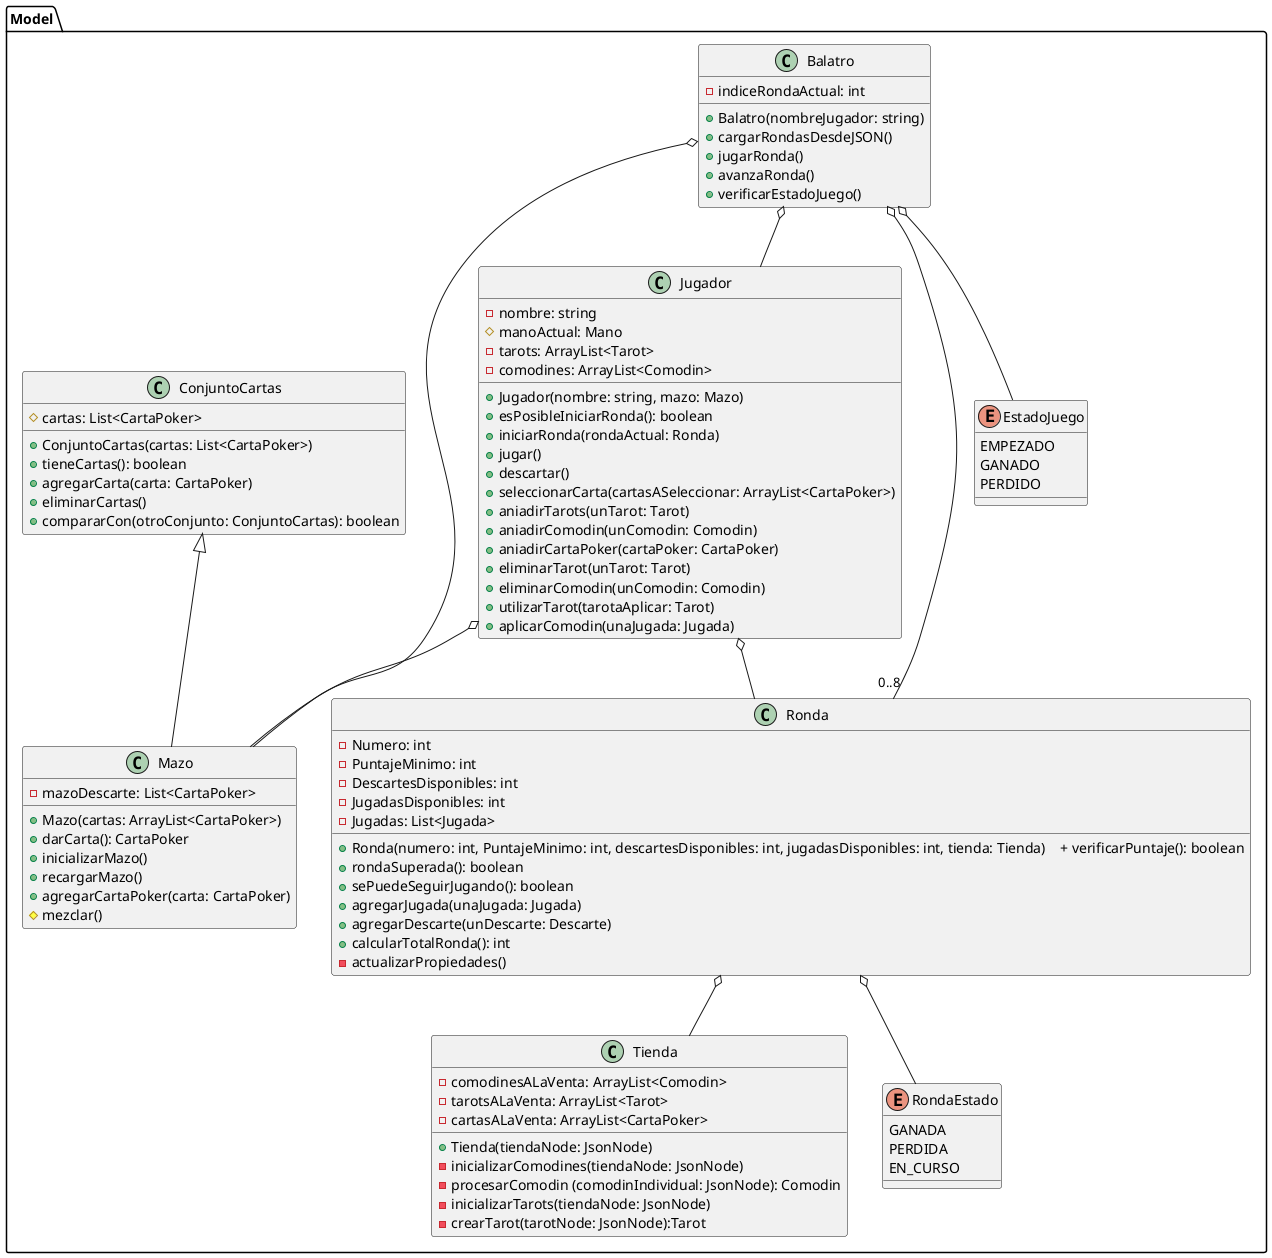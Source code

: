 @startuml

package Model {

class Balatro {
    - indiceRondaActual: int

    + Balatro(nombreJugador: string)
    + cargarRondasDesdeJSON()
    + jugarRonda()
    + avanzaRonda()
    + verificarEstadoJuego()
}

class Mazo {
   - mazoDescarte: List<CartaPoker>

   + Mazo(cartas: ArrayList<CartaPoker>)
   + darCarta(): CartaPoker
   + inicializarMazo()
   + recargarMazo()
   + agregarCartaPoker(carta: CartaPoker)
   # mezclar()
}

class ConjuntoCartas{
   # cartas: List<CartaPoker>

   + ConjuntoCartas(cartas: List<CartaPoker>)
   + tieneCartas(): boolean
   + agregarCarta(carta: CartaPoker)
   + eliminarCartas()
   + compararCon(otroConjunto: ConjuntoCartas): boolean
}


class Jugador {
    - nombre: string
    # manoActual: Mano
    - tarots: ArrayList<Tarot>
    - comodines: ArrayList<Comodin>

    + Jugador(nombre: string, mazo: Mazo)
    + esPosibleIniciarRonda(): boolean
    + iniciarRonda(rondaActual: Ronda)
    + jugar()
    + descartar()
    + seleccionarCarta(cartasASeleccionar: ArrayList<CartaPoker>)
    + aniadirTarots(unTarot: Tarot)
    + aniadirComodin(unComodin: Comodin)
    + aniadirCartaPoker(cartaPoker: CartaPoker)
    + eliminarTarot(unTarot: Tarot)
    + eliminarComodin(unComodin: Comodin)
    + utilizarTarot(tarotaAplicar: Tarot)
    + aplicarComodin(unaJugada: Jugada)
}

class Tienda {
    - comodinesALaVenta: ArrayList<Comodin>
    - tarotsALaVenta: ArrayList<Tarot>
    - cartasALaVenta: ArrayList<CartaPoker>

    + Tienda(tiendaNode: JsonNode)
    - inicializarComodines(tiendaNode: JsonNode)
    - procesarComodin (comodinIndividual: JsonNode): Comodin
    - inicializarTarots(tiendaNode: JsonNode)
    - crearTarot(tarotNode: JsonNode):Tarot
}

class Ronda {
    - Numero: int
    - PuntajeMinimo: int
    - DescartesDisponibles: int
    - JugadasDisponibles: int
    - Jugadas: List<Jugada>

    + Ronda(numero: int, PuntajeMinimo: int, descartesDisponibles: int, jugadasDisponibles: int, tienda: Tienda)    + verificarPuntaje(): boolean
    + rondaSuperada(): boolean
    + sePuedeSeguirJugando(): boolean
    + agregarJugada(unaJugada: Jugada)
    + agregarDescarte(unDescarte: Descarte)
    + calcularTotalRonda(): int
    - actualizarPropiedades()
}

enum EstadoJuego {
    EMPEZADO
    GANADO
    PERDIDO
}

enum RondaEstado {
        GANADA
        PERDIDA
        EN_CURSO
}

Balatro o-- "0..8" Ronda
Balatro o-- Jugador
Balatro o-- EstadoJuego
Balatro o-- Mazo

ConjuntoCartas <|-down- Mazo

Jugador o-- Ronda
Jugador o-- Mazo
Ronda o-- Tienda
Ronda o-- RondaEstado
}
@enduml